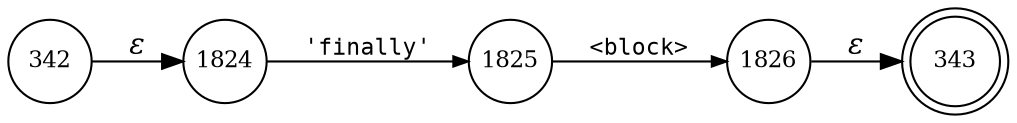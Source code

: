 digraph ATN {
rankdir=LR;
s343[fontsize=11, label="343", shape=doublecircle, fixedsize=true, width=.6];
s1824[fontsize=11,label="1824", shape=circle, fixedsize=true, width=.55, peripheries=1];
s1825[fontsize=11,label="1825", shape=circle, fixedsize=true, width=.55, peripheries=1];
s1826[fontsize=11,label="1826", shape=circle, fixedsize=true, width=.55, peripheries=1];
s342[fontsize=11,label="342", shape=circle, fixedsize=true, width=.55, peripheries=1];
s342 -> s1824 [fontname="Times-Italic", label="&epsilon;"];
s1824 -> s1825 [fontsize=11, fontname="Courier", arrowsize=.7, label = "'finally'", arrowhead = normal];
s1825 -> s1826 [fontsize=11, fontname="Courier", arrowsize=.7, label = "<block>", arrowhead = normal];
s1826 -> s343 [fontname="Times-Italic", label="&epsilon;"];
}